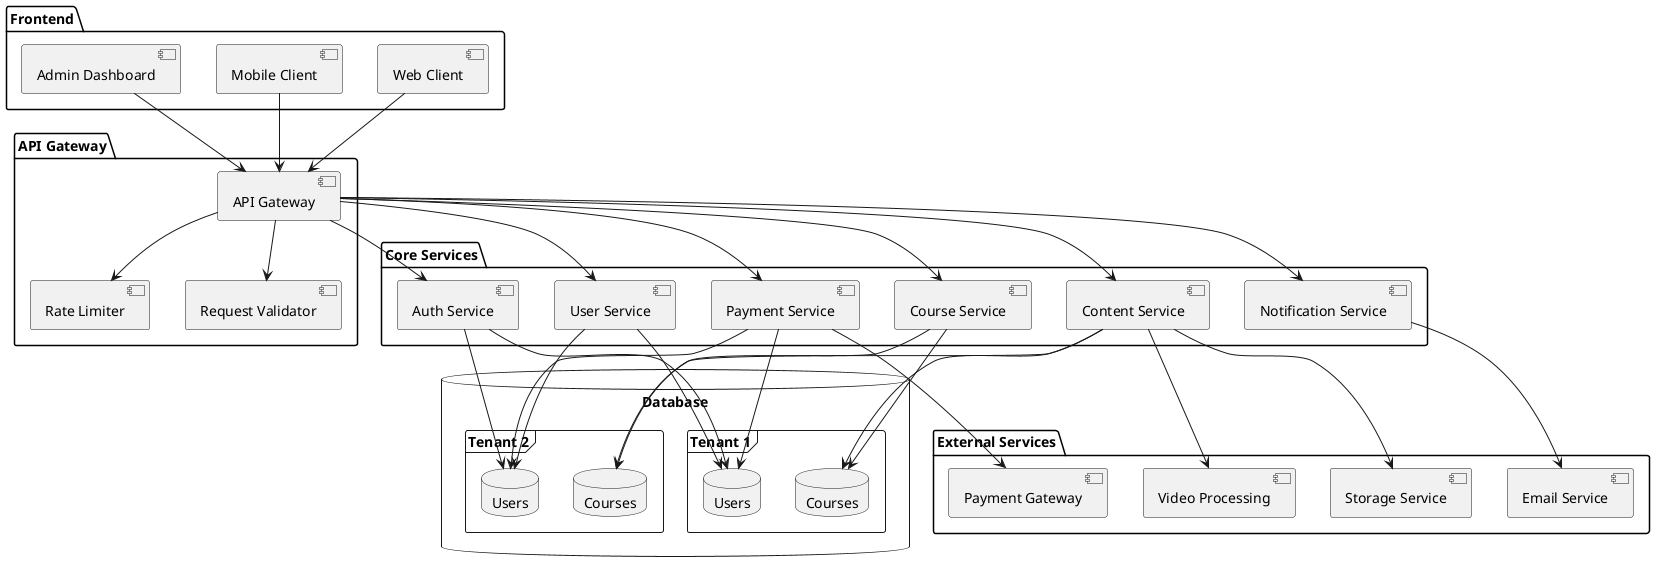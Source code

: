 @startuml System Architecture

package "API Gateway" {
    [API Gateway] as Gateway
    [Rate Limiter] as RateLimit
    [Request Validator] as Validator
}

package "Core Services" {
    [Auth Service] as Auth
    [User Service] as User
    [Course Service] as Course
    [Content Service] as Content
    [Payment Service] as Payment
    [Notification Service] as Notify
}

package "External Services" {
    [Payment Gateway] as PaymentGateway
    [Email Service] as Email
    [Storage Service] as Storage
    [Video Processing] as Video
}

database "Database" {
    frame "Tenant 1" {
        database "Users" as DB1
        database "Courses" as DB2
    }
    frame "Tenant 2" {
        database "Users" as DB3
        database "Courses" as DB4
    }
}

package "Frontend" {
    [Web Client] as Web
    [Mobile Client] as Mobile
    [Admin Dashboard] as Admin
}

Gateway --> RateLimit
Gateway --> Validator

Gateway --> Auth
Gateway --> User
Gateway --> Course
Gateway --> Content
Gateway --> Payment
Gateway --> Notify

Auth --> DB1
Auth --> DB3
User --> DB1
User --> DB3
Course --> DB2
Course --> DB4
Content --> DB2
Content --> DB4
Payment --> DB1
Payment --> DB3

Payment --> PaymentGateway
Notify --> Email
Content --> Storage
Content --> Video

Web --> Gateway
Mobile --> Gateway
Admin --> Gateway

@enduml 